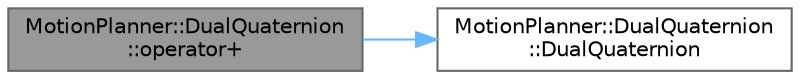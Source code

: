 digraph "MotionPlanner::DualQuaternion::operator+"
{
 // LATEX_PDF_SIZE
  bgcolor="transparent";
  edge [fontname=Helvetica,fontsize=10,labelfontname=Helvetica,labelfontsize=10];
  node [fontname=Helvetica,fontsize=10,shape=box,height=0.2,width=0.4];
  rankdir="LR";
  Node1 [label="MotionPlanner::DualQuaternion\l::operator+",height=0.2,width=0.4,color="gray40", fillcolor="grey60", style="filled", fontcolor="black",tooltip=" "];
  Node1 -> Node2 [color="steelblue1",style="solid"];
  Node2 [label="MotionPlanner::DualQuaternion\l::DualQuaternion",height=0.2,width=0.4,color="grey40", fillcolor="white", style="filled",URL="$class_motion_planner_1_1_dual_quaternion.html#a595fe97cf68e81a573313a3d063f95fc",tooltip=" "];
}
